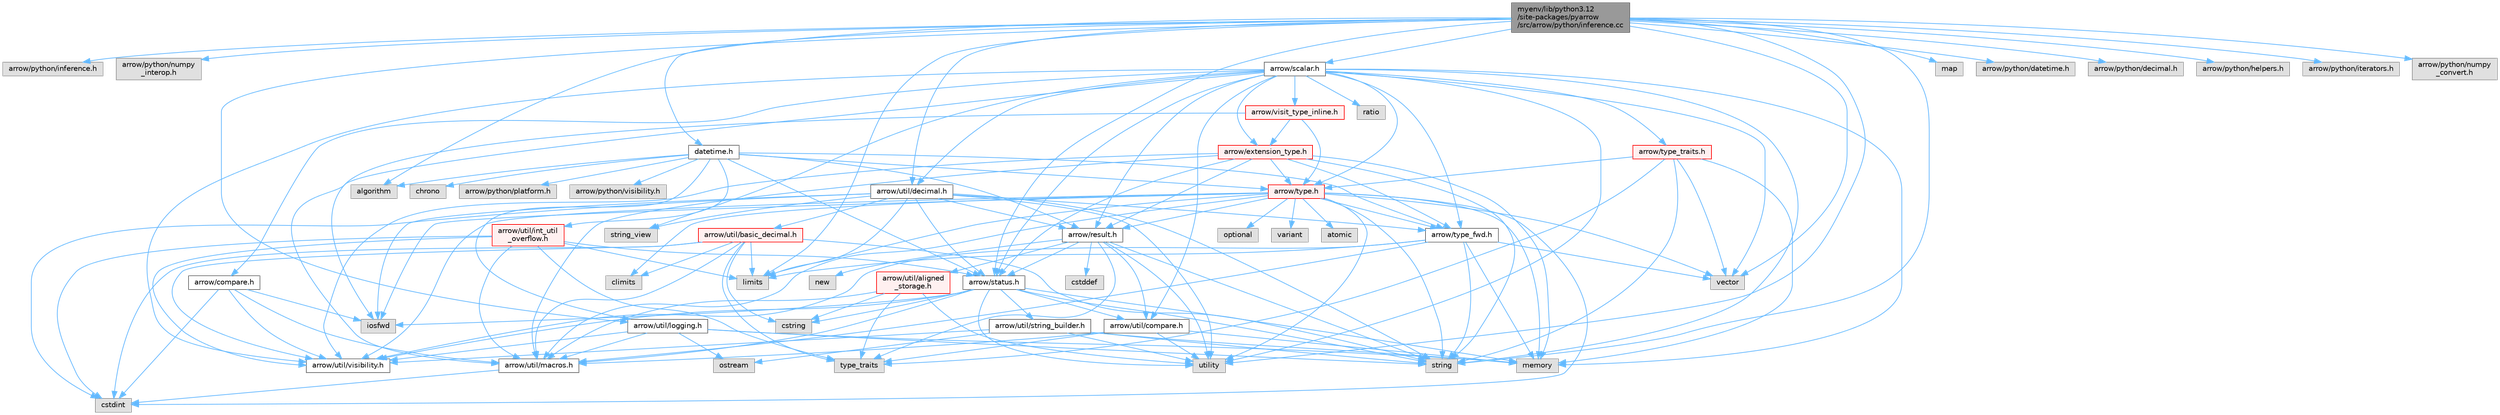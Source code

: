 digraph "myenv/lib/python3.12/site-packages/pyarrow/src/arrow/python/inference.cc"
{
 // LATEX_PDF_SIZE
  bgcolor="transparent";
  edge [fontname=Helvetica,fontsize=10,labelfontname=Helvetica,labelfontsize=10];
  node [fontname=Helvetica,fontsize=10,shape=box,height=0.2,width=0.4];
  Node1 [id="Node000001",label="myenv/lib/python3.12\l/site-packages/pyarrow\l/src/arrow/python/inference.cc",height=0.2,width=0.4,color="gray40", fillcolor="grey60", style="filled", fontcolor="black",tooltip=" "];
  Node1 -> Node2 [id="edge1_Node000001_Node000002",color="steelblue1",style="solid",tooltip=" "];
  Node2 [id="Node000002",label="arrow/python/inference.h",height=0.2,width=0.4,color="grey60", fillcolor="#E0E0E0", style="filled",tooltip=" "];
  Node1 -> Node3 [id="edge2_Node000001_Node000003",color="steelblue1",style="solid",tooltip=" "];
  Node3 [id="Node000003",label="arrow/python/numpy\l_interop.h",height=0.2,width=0.4,color="grey60", fillcolor="#E0E0E0", style="filled",tooltip=" "];
  Node1 -> Node4 [id="edge3_Node000001_Node000004",color="steelblue1",style="solid",tooltip=" "];
  Node4 [id="Node000004",label="datetime.h",height=0.2,width=0.4,color="grey40", fillcolor="white", style="filled",URL="$src_2arrow_2python_2datetime_8h.html",tooltip=" "];
  Node4 -> Node5 [id="edge4_Node000004_Node000005",color="steelblue1",style="solid",tooltip=" "];
  Node5 [id="Node000005",label="algorithm",height=0.2,width=0.4,color="grey60", fillcolor="#E0E0E0", style="filled",tooltip=" "];
  Node4 -> Node6 [id="edge5_Node000004_Node000006",color="steelblue1",style="solid",tooltip=" "];
  Node6 [id="Node000006",label="chrono",height=0.2,width=0.4,color="grey60", fillcolor="#E0E0E0", style="filled",tooltip=" "];
  Node4 -> Node7 [id="edge6_Node000004_Node000007",color="steelblue1",style="solid",tooltip=" "];
  Node7 [id="Node000007",label="arrow/python/platform.h",height=0.2,width=0.4,color="grey60", fillcolor="#E0E0E0", style="filled",tooltip=" "];
  Node4 -> Node8 [id="edge7_Node000004_Node000008",color="steelblue1",style="solid",tooltip=" "];
  Node8 [id="Node000008",label="arrow/python/visibility.h",height=0.2,width=0.4,color="grey60", fillcolor="#E0E0E0", style="filled",tooltip=" "];
  Node4 -> Node9 [id="edge8_Node000004_Node000009",color="steelblue1",style="solid",tooltip=" "];
  Node9 [id="Node000009",label="arrow/result.h",height=0.2,width=0.4,color="grey40", fillcolor="white", style="filled",URL="$result_8h.html",tooltip=" "];
  Node9 -> Node10 [id="edge9_Node000009_Node000010",color="steelblue1",style="solid",tooltip=" "];
  Node10 [id="Node000010",label="cstddef",height=0.2,width=0.4,color="grey60", fillcolor="#E0E0E0", style="filled",tooltip=" "];
  Node9 -> Node11 [id="edge10_Node000009_Node000011",color="steelblue1",style="solid",tooltip=" "];
  Node11 [id="Node000011",label="new",height=0.2,width=0.4,color="grey60", fillcolor="#E0E0E0", style="filled",tooltip=" "];
  Node9 -> Node12 [id="edge11_Node000009_Node000012",color="steelblue1",style="solid",tooltip=" "];
  Node12 [id="Node000012",label="string",height=0.2,width=0.4,color="grey60", fillcolor="#E0E0E0", style="filled",tooltip=" "];
  Node9 -> Node13 [id="edge12_Node000009_Node000013",color="steelblue1",style="solid",tooltip=" "];
  Node13 [id="Node000013",label="type_traits",height=0.2,width=0.4,color="grey60", fillcolor="#E0E0E0", style="filled",tooltip=" "];
  Node9 -> Node14 [id="edge13_Node000009_Node000014",color="steelblue1",style="solid",tooltip=" "];
  Node14 [id="Node000014",label="utility",height=0.2,width=0.4,color="grey60", fillcolor="#E0E0E0", style="filled",tooltip=" "];
  Node9 -> Node15 [id="edge14_Node000009_Node000015",color="steelblue1",style="solid",tooltip=" "];
  Node15 [id="Node000015",label="arrow/status.h",height=0.2,width=0.4,color="grey40", fillcolor="white", style="filled",URL="$status_8h.html",tooltip=" "];
  Node15 -> Node16 [id="edge15_Node000015_Node000016",color="steelblue1",style="solid",tooltip=" "];
  Node16 [id="Node000016",label="cstring",height=0.2,width=0.4,color="grey60", fillcolor="#E0E0E0", style="filled",tooltip=" "];
  Node15 -> Node17 [id="edge16_Node000015_Node000017",color="steelblue1",style="solid",tooltip=" "];
  Node17 [id="Node000017",label="iosfwd",height=0.2,width=0.4,color="grey60", fillcolor="#E0E0E0", style="filled",tooltip=" "];
  Node15 -> Node18 [id="edge17_Node000015_Node000018",color="steelblue1",style="solid",tooltip=" "];
  Node18 [id="Node000018",label="memory",height=0.2,width=0.4,color="grey60", fillcolor="#E0E0E0", style="filled",tooltip=" "];
  Node15 -> Node12 [id="edge18_Node000015_Node000012",color="steelblue1",style="solid",tooltip=" "];
  Node15 -> Node14 [id="edge19_Node000015_Node000014",color="steelblue1",style="solid",tooltip=" "];
  Node15 -> Node19 [id="edge20_Node000015_Node000019",color="steelblue1",style="solid",tooltip=" "];
  Node19 [id="Node000019",label="arrow/util/compare.h",height=0.2,width=0.4,color="grey40", fillcolor="white", style="filled",URL="$util_2compare_8h.html",tooltip=" "];
  Node19 -> Node18 [id="edge21_Node000019_Node000018",color="steelblue1",style="solid",tooltip=" "];
  Node19 -> Node13 [id="edge22_Node000019_Node000013",color="steelblue1",style="solid",tooltip=" "];
  Node19 -> Node14 [id="edge23_Node000019_Node000014",color="steelblue1",style="solid",tooltip=" "];
  Node19 -> Node20 [id="edge24_Node000019_Node000020",color="steelblue1",style="solid",tooltip=" "];
  Node20 [id="Node000020",label="arrow/util/macros.h",height=0.2,width=0.4,color="grey40", fillcolor="white", style="filled",URL="$macros_8h.html",tooltip=" "];
  Node20 -> Node21 [id="edge25_Node000020_Node000021",color="steelblue1",style="solid",tooltip=" "];
  Node21 [id="Node000021",label="cstdint",height=0.2,width=0.4,color="grey60", fillcolor="#E0E0E0", style="filled",tooltip=" "];
  Node15 -> Node20 [id="edge26_Node000015_Node000020",color="steelblue1",style="solid",tooltip=" "];
  Node15 -> Node22 [id="edge27_Node000015_Node000022",color="steelblue1",style="solid",tooltip=" "];
  Node22 [id="Node000022",label="arrow/util/string_builder.h",height=0.2,width=0.4,color="grey40", fillcolor="white", style="filled",URL="$string__builder_8h.html",tooltip=" "];
  Node22 -> Node18 [id="edge28_Node000022_Node000018",color="steelblue1",style="solid",tooltip=" "];
  Node22 -> Node23 [id="edge29_Node000022_Node000023",color="steelblue1",style="solid",tooltip=" "];
  Node23 [id="Node000023",label="ostream",height=0.2,width=0.4,color="grey60", fillcolor="#E0E0E0", style="filled",tooltip=" "];
  Node22 -> Node12 [id="edge30_Node000022_Node000012",color="steelblue1",style="solid",tooltip=" "];
  Node22 -> Node14 [id="edge31_Node000022_Node000014",color="steelblue1",style="solid",tooltip=" "];
  Node22 -> Node24 [id="edge32_Node000022_Node000024",color="steelblue1",style="solid",tooltip=" "];
  Node24 [id="Node000024",label="arrow/util/visibility.h",height=0.2,width=0.4,color="grey40", fillcolor="white", style="filled",URL="$include_2arrow_2util_2visibility_8h.html",tooltip=" "];
  Node15 -> Node24 [id="edge33_Node000015_Node000024",color="steelblue1",style="solid",tooltip=" "];
  Node9 -> Node25 [id="edge34_Node000009_Node000025",color="steelblue1",style="solid",tooltip=" "];
  Node25 [id="Node000025",label="arrow/util/aligned\l_storage.h",height=0.2,width=0.4,color="red", fillcolor="#FFF0F0", style="filled",URL="$aligned__storage_8h.html",tooltip=" "];
  Node25 -> Node16 [id="edge35_Node000025_Node000016",color="steelblue1",style="solid",tooltip=" "];
  Node25 -> Node13 [id="edge36_Node000025_Node000013",color="steelblue1",style="solid",tooltip=" "];
  Node25 -> Node14 [id="edge37_Node000025_Node000014",color="steelblue1",style="solid",tooltip=" "];
  Node25 -> Node20 [id="edge38_Node000025_Node000020",color="steelblue1",style="solid",tooltip=" "];
  Node9 -> Node19 [id="edge39_Node000009_Node000019",color="steelblue1",style="solid",tooltip=" "];
  Node4 -> Node15 [id="edge40_Node000004_Node000015",color="steelblue1",style="solid",tooltip=" "];
  Node4 -> Node27 [id="edge41_Node000004_Node000027",color="steelblue1",style="solid",tooltip=" "];
  Node27 [id="Node000027",label="arrow/type.h",height=0.2,width=0.4,color="red", fillcolor="#FFF0F0", style="filled",URL="$type_8h.html",tooltip=" "];
  Node27 -> Node28 [id="edge42_Node000027_Node000028",color="steelblue1",style="solid",tooltip=" "];
  Node28 [id="Node000028",label="atomic",height=0.2,width=0.4,color="grey60", fillcolor="#E0E0E0", style="filled",tooltip=" "];
  Node27 -> Node29 [id="edge43_Node000027_Node000029",color="steelblue1",style="solid",tooltip=" "];
  Node29 [id="Node000029",label="climits",height=0.2,width=0.4,color="grey60", fillcolor="#E0E0E0", style="filled",tooltip=" "];
  Node27 -> Node21 [id="edge44_Node000027_Node000021",color="steelblue1",style="solid",tooltip=" "];
  Node27 -> Node17 [id="edge45_Node000027_Node000017",color="steelblue1",style="solid",tooltip=" "];
  Node27 -> Node30 [id="edge46_Node000027_Node000030",color="steelblue1",style="solid",tooltip=" "];
  Node30 [id="Node000030",label="limits",height=0.2,width=0.4,color="grey60", fillcolor="#E0E0E0", style="filled",tooltip=" "];
  Node27 -> Node18 [id="edge47_Node000027_Node000018",color="steelblue1",style="solid",tooltip=" "];
  Node27 -> Node31 [id="edge48_Node000027_Node000031",color="steelblue1",style="solid",tooltip=" "];
  Node31 [id="Node000031",label="optional",height=0.2,width=0.4,color="grey60", fillcolor="#E0E0E0", style="filled",tooltip=" "];
  Node27 -> Node12 [id="edge49_Node000027_Node000012",color="steelblue1",style="solid",tooltip=" "];
  Node27 -> Node14 [id="edge50_Node000027_Node000014",color="steelblue1",style="solid",tooltip=" "];
  Node27 -> Node32 [id="edge51_Node000027_Node000032",color="steelblue1",style="solid",tooltip=" "];
  Node32 [id="Node000032",label="variant",height=0.2,width=0.4,color="grey60", fillcolor="#E0E0E0", style="filled",tooltip=" "];
  Node27 -> Node33 [id="edge52_Node000027_Node000033",color="steelblue1",style="solid",tooltip=" "];
  Node33 [id="Node000033",label="vector",height=0.2,width=0.4,color="grey60", fillcolor="#E0E0E0", style="filled",tooltip=" "];
  Node27 -> Node9 [id="edge53_Node000027_Node000009",color="steelblue1",style="solid",tooltip=" "];
  Node27 -> Node34 [id="edge54_Node000027_Node000034",color="steelblue1",style="solid",tooltip=" "];
  Node34 [id="Node000034",label="arrow/type_fwd.h",height=0.2,width=0.4,color="grey40", fillcolor="white", style="filled",URL="$arrow_2type__fwd_8h.html",tooltip=" "];
  Node34 -> Node30 [id="edge55_Node000034_Node000030",color="steelblue1",style="solid",tooltip=" "];
  Node34 -> Node18 [id="edge56_Node000034_Node000018",color="steelblue1",style="solid",tooltip=" "];
  Node34 -> Node12 [id="edge57_Node000034_Node000012",color="steelblue1",style="solid",tooltip=" "];
  Node34 -> Node33 [id="edge58_Node000034_Node000033",color="steelblue1",style="solid",tooltip=" "];
  Node34 -> Node20 [id="edge59_Node000034_Node000020",color="steelblue1",style="solid",tooltip=" "];
  Node34 -> Node24 [id="edge60_Node000034_Node000024",color="steelblue1",style="solid",tooltip=" "];
  Node27 -> Node20 [id="edge61_Node000027_Node000020",color="steelblue1",style="solid",tooltip=" "];
  Node27 -> Node24 [id="edge62_Node000027_Node000024",color="steelblue1",style="solid",tooltip=" "];
  Node4 -> Node34 [id="edge63_Node000004_Node000034",color="steelblue1",style="solid",tooltip=" "];
  Node4 -> Node41 [id="edge64_Node000004_Node000041",color="steelblue1",style="solid",tooltip=" "];
  Node41 [id="Node000041",label="arrow/util/int_util\l_overflow.h",height=0.2,width=0.4,color="red", fillcolor="#FFF0F0", style="filled",URL="$int__util__overflow_8h.html",tooltip=" "];
  Node41 -> Node21 [id="edge65_Node000041_Node000021",color="steelblue1",style="solid",tooltip=" "];
  Node41 -> Node30 [id="edge66_Node000041_Node000030",color="steelblue1",style="solid",tooltip=" "];
  Node41 -> Node13 [id="edge67_Node000041_Node000013",color="steelblue1",style="solid",tooltip=" "];
  Node41 -> Node15 [id="edge68_Node000041_Node000015",color="steelblue1",style="solid",tooltip=" "];
  Node41 -> Node20 [id="edge69_Node000041_Node000020",color="steelblue1",style="solid",tooltip=" "];
  Node41 -> Node24 [id="edge70_Node000041_Node000024",color="steelblue1",style="solid",tooltip=" "];
  Node4 -> Node48 [id="edge71_Node000004_Node000048",color="steelblue1",style="solid",tooltip=" "];
  Node48 [id="Node000048",label="arrow/util/logging.h",height=0.2,width=0.4,color="grey40", fillcolor="white", style="filled",URL="$logging_8h.html",tooltip=" "];
  Node48 -> Node18 [id="edge72_Node000048_Node000018",color="steelblue1",style="solid",tooltip=" "];
  Node48 -> Node23 [id="edge73_Node000048_Node000023",color="steelblue1",style="solid",tooltip=" "];
  Node48 -> Node12 [id="edge74_Node000048_Node000012",color="steelblue1",style="solid",tooltip=" "];
  Node48 -> Node20 [id="edge75_Node000048_Node000020",color="steelblue1",style="solid",tooltip=" "];
  Node48 -> Node24 [id="edge76_Node000048_Node000024",color="steelblue1",style="solid",tooltip=" "];
  Node1 -> Node5 [id="edge77_Node000001_Node000005",color="steelblue1",style="solid",tooltip=" "];
  Node1 -> Node30 [id="edge78_Node000001_Node000030",color="steelblue1",style="solid",tooltip=" "];
  Node1 -> Node49 [id="edge79_Node000001_Node000049",color="steelblue1",style="solid",tooltip=" "];
  Node49 [id="Node000049",label="map",height=0.2,width=0.4,color="grey60", fillcolor="#E0E0E0", style="filled",tooltip=" "];
  Node1 -> Node12 [id="edge80_Node000001_Node000012",color="steelblue1",style="solid",tooltip=" "];
  Node1 -> Node14 [id="edge81_Node000001_Node000014",color="steelblue1",style="solid",tooltip=" "];
  Node1 -> Node33 [id="edge82_Node000001_Node000033",color="steelblue1",style="solid",tooltip=" "];
  Node1 -> Node50 [id="edge83_Node000001_Node000050",color="steelblue1",style="solid",tooltip=" "];
  Node50 [id="Node000050",label="arrow/scalar.h",height=0.2,width=0.4,color="grey40", fillcolor="white", style="filled",URL="$scalar_8h.html",tooltip=" "];
  Node50 -> Node17 [id="edge84_Node000050_Node000017",color="steelblue1",style="solid",tooltip=" "];
  Node50 -> Node18 [id="edge85_Node000050_Node000018",color="steelblue1",style="solid",tooltip=" "];
  Node50 -> Node51 [id="edge86_Node000050_Node000051",color="steelblue1",style="solid",tooltip=" "];
  Node51 [id="Node000051",label="ratio",height=0.2,width=0.4,color="grey60", fillcolor="#E0E0E0", style="filled",tooltip=" "];
  Node50 -> Node12 [id="edge87_Node000050_Node000012",color="steelblue1",style="solid",tooltip=" "];
  Node50 -> Node52 [id="edge88_Node000050_Node000052",color="steelblue1",style="solid",tooltip=" "];
  Node52 [id="Node000052",label="string_view",height=0.2,width=0.4,color="grey60", fillcolor="#E0E0E0", style="filled",tooltip=" "];
  Node50 -> Node14 [id="edge89_Node000050_Node000014",color="steelblue1",style="solid",tooltip=" "];
  Node50 -> Node33 [id="edge90_Node000050_Node000033",color="steelblue1",style="solid",tooltip=" "];
  Node50 -> Node53 [id="edge91_Node000050_Node000053",color="steelblue1",style="solid",tooltip=" "];
  Node53 [id="Node000053",label="arrow/compare.h",height=0.2,width=0.4,color="grey40", fillcolor="white", style="filled",URL="$compare_8h.html",tooltip=" "];
  Node53 -> Node21 [id="edge92_Node000053_Node000021",color="steelblue1",style="solid",tooltip=" "];
  Node53 -> Node17 [id="edge93_Node000053_Node000017",color="steelblue1",style="solid",tooltip=" "];
  Node53 -> Node20 [id="edge94_Node000053_Node000020",color="steelblue1",style="solid",tooltip=" "];
  Node53 -> Node24 [id="edge95_Node000053_Node000024",color="steelblue1",style="solid",tooltip=" "];
  Node50 -> Node54 [id="edge96_Node000050_Node000054",color="steelblue1",style="solid",tooltip=" "];
  Node54 [id="Node000054",label="arrow/extension_type.h",height=0.2,width=0.4,color="red", fillcolor="#FFF0F0", style="filled",URL="$include_2arrow_2extension__type_8h.html",tooltip=" "];
  Node54 -> Node18 [id="edge97_Node000054_Node000018",color="steelblue1",style="solid",tooltip=" "];
  Node54 -> Node12 [id="edge98_Node000054_Node000012",color="steelblue1",style="solid",tooltip=" "];
  Node54 -> Node9 [id="edge99_Node000054_Node000009",color="steelblue1",style="solid",tooltip=" "];
  Node54 -> Node15 [id="edge100_Node000054_Node000015",color="steelblue1",style="solid",tooltip=" "];
  Node54 -> Node27 [id="edge101_Node000054_Node000027",color="steelblue1",style="solid",tooltip=" "];
  Node54 -> Node34 [id="edge102_Node000054_Node000034",color="steelblue1",style="solid",tooltip=" "];
  Node54 -> Node20 [id="edge103_Node000054_Node000020",color="steelblue1",style="solid",tooltip=" "];
  Node54 -> Node24 [id="edge104_Node000054_Node000024",color="steelblue1",style="solid",tooltip=" "];
  Node50 -> Node9 [id="edge105_Node000050_Node000009",color="steelblue1",style="solid",tooltip=" "];
  Node50 -> Node15 [id="edge106_Node000050_Node000015",color="steelblue1",style="solid",tooltip=" "];
  Node50 -> Node27 [id="edge107_Node000050_Node000027",color="steelblue1",style="solid",tooltip=" "];
  Node50 -> Node34 [id="edge108_Node000050_Node000034",color="steelblue1",style="solid",tooltip=" "];
  Node50 -> Node66 [id="edge109_Node000050_Node000066",color="steelblue1",style="solid",tooltip=" "];
  Node66 [id="Node000066",label="arrow/type_traits.h",height=0.2,width=0.4,color="red", fillcolor="#FFF0F0", style="filled",URL="$include_2arrow_2type__traits_8h.html",tooltip=" "];
  Node66 -> Node18 [id="edge110_Node000066_Node000018",color="steelblue1",style="solid",tooltip=" "];
  Node66 -> Node12 [id="edge111_Node000066_Node000012",color="steelblue1",style="solid",tooltip=" "];
  Node66 -> Node13 [id="edge112_Node000066_Node000013",color="steelblue1",style="solid",tooltip=" "];
  Node66 -> Node33 [id="edge113_Node000066_Node000033",color="steelblue1",style="solid",tooltip=" "];
  Node66 -> Node27 [id="edge114_Node000066_Node000027",color="steelblue1",style="solid",tooltip=" "];
  Node50 -> Node19 [id="edge115_Node000050_Node000019",color="steelblue1",style="solid",tooltip=" "];
  Node50 -> Node67 [id="edge116_Node000050_Node000067",color="steelblue1",style="solid",tooltip=" "];
  Node67 [id="Node000067",label="arrow/util/decimal.h",height=0.2,width=0.4,color="grey40", fillcolor="white", style="filled",URL="$include_2arrow_2util_2decimal_8h.html",tooltip=" "];
  Node67 -> Node21 [id="edge117_Node000067_Node000021",color="steelblue1",style="solid",tooltip=" "];
  Node67 -> Node17 [id="edge118_Node000067_Node000017",color="steelblue1",style="solid",tooltip=" "];
  Node67 -> Node30 [id="edge119_Node000067_Node000030",color="steelblue1",style="solid",tooltip=" "];
  Node67 -> Node12 [id="edge120_Node000067_Node000012",color="steelblue1",style="solid",tooltip=" "];
  Node67 -> Node52 [id="edge121_Node000067_Node000052",color="steelblue1",style="solid",tooltip=" "];
  Node67 -> Node14 [id="edge122_Node000067_Node000014",color="steelblue1",style="solid",tooltip=" "];
  Node67 -> Node9 [id="edge123_Node000067_Node000009",color="steelblue1",style="solid",tooltip=" "];
  Node67 -> Node15 [id="edge124_Node000067_Node000015",color="steelblue1",style="solid",tooltip=" "];
  Node67 -> Node34 [id="edge125_Node000067_Node000034",color="steelblue1",style="solid",tooltip=" "];
  Node67 -> Node68 [id="edge126_Node000067_Node000068",color="steelblue1",style="solid",tooltip=" "];
  Node68 [id="Node000068",label="arrow/util/basic_decimal.h",height=0.2,width=0.4,color="red", fillcolor="#FFF0F0", style="filled",URL="$basic__decimal_8h.html",tooltip=" "];
  Node68 -> Node29 [id="edge127_Node000068_Node000029",color="steelblue1",style="solid",tooltip=" "];
  Node68 -> Node21 [id="edge128_Node000068_Node000021",color="steelblue1",style="solid",tooltip=" "];
  Node68 -> Node16 [id="edge129_Node000068_Node000016",color="steelblue1",style="solid",tooltip=" "];
  Node68 -> Node30 [id="edge130_Node000068_Node000030",color="steelblue1",style="solid",tooltip=" "];
  Node68 -> Node12 [id="edge131_Node000068_Node000012",color="steelblue1",style="solid",tooltip=" "];
  Node68 -> Node13 [id="edge132_Node000068_Node000013",color="steelblue1",style="solid",tooltip=" "];
  Node68 -> Node20 [id="edge133_Node000068_Node000020",color="steelblue1",style="solid",tooltip=" "];
  Node68 -> Node24 [id="edge134_Node000068_Node000024",color="steelblue1",style="solid",tooltip=" "];
  Node50 -> Node24 [id="edge135_Node000050_Node000024",color="steelblue1",style="solid",tooltip=" "];
  Node50 -> Node69 [id="edge136_Node000050_Node000069",color="steelblue1",style="solid",tooltip=" "];
  Node69 [id="Node000069",label="arrow/visit_type_inline.h",height=0.2,width=0.4,color="red", fillcolor="#FFF0F0", style="filled",URL="$visit__type__inline_8h.html",tooltip=" "];
  Node69 -> Node54 [id="edge137_Node000069_Node000054",color="steelblue1",style="solid",tooltip=" "];
  Node69 -> Node27 [id="edge138_Node000069_Node000027",color="steelblue1",style="solid",tooltip=" "];
  Node69 -> Node20 [id="edge139_Node000069_Node000020",color="steelblue1",style="solid",tooltip=" "];
  Node1 -> Node15 [id="edge140_Node000001_Node000015",color="steelblue1",style="solid",tooltip=" "];
  Node1 -> Node67 [id="edge141_Node000001_Node000067",color="steelblue1",style="solid",tooltip=" "];
  Node1 -> Node48 [id="edge142_Node000001_Node000048",color="steelblue1",style="solid",tooltip=" "];
  Node1 -> Node71 [id="edge143_Node000001_Node000071",color="steelblue1",style="solid",tooltip=" "];
  Node71 [id="Node000071",label="arrow/python/datetime.h",height=0.2,width=0.4,color="grey60", fillcolor="#E0E0E0", style="filled",tooltip=" "];
  Node1 -> Node72 [id="edge144_Node000001_Node000072",color="steelblue1",style="solid",tooltip=" "];
  Node72 [id="Node000072",label="arrow/python/decimal.h",height=0.2,width=0.4,color="grey60", fillcolor="#E0E0E0", style="filled",tooltip=" "];
  Node1 -> Node73 [id="edge145_Node000001_Node000073",color="steelblue1",style="solid",tooltip=" "];
  Node73 [id="Node000073",label="arrow/python/helpers.h",height=0.2,width=0.4,color="grey60", fillcolor="#E0E0E0", style="filled",tooltip=" "];
  Node1 -> Node74 [id="edge146_Node000001_Node000074",color="steelblue1",style="solid",tooltip=" "];
  Node74 [id="Node000074",label="arrow/python/iterators.h",height=0.2,width=0.4,color="grey60", fillcolor="#E0E0E0", style="filled",tooltip=" "];
  Node1 -> Node75 [id="edge147_Node000001_Node000075",color="steelblue1",style="solid",tooltip=" "];
  Node75 [id="Node000075",label="arrow/python/numpy\l_convert.h",height=0.2,width=0.4,color="grey60", fillcolor="#E0E0E0", style="filled",tooltip=" "];
}

